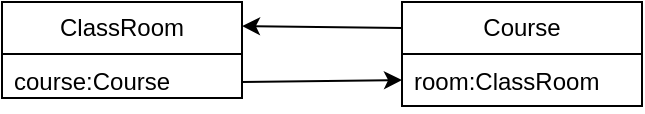 <mxfile version="22.0.8" type="google">
  <diagram name="第 1 页" id="5WhzD5HZNhaf63FrLcH3">
    <mxGraphModel grid="1" page="1" gridSize="10" guides="1" tooltips="1" connect="1" arrows="1" fold="1" pageScale="1" pageWidth="827" pageHeight="1169" math="0" shadow="0">
      <root>
        <mxCell id="0" />
        <mxCell id="1" parent="0" />
        <mxCell id="EX1Cw30szl0ifoDxCqmH-6" value="ClassRoom" style="swimlane;fontStyle=0;childLayout=stackLayout;horizontal=1;startSize=26;fillColor=none;horizontalStack=0;resizeParent=1;resizeParentMax=0;resizeLast=0;collapsible=1;marginBottom=0;whiteSpace=wrap;html=1;" vertex="1" parent="1">
          <mxGeometry x="200" y="280" width="120" height="48" as="geometry" />
        </mxCell>
        <mxCell id="EX1Cw30szl0ifoDxCqmH-7" value="course:Course" style="text;strokeColor=none;fillColor=none;align=left;verticalAlign=top;spacingLeft=4;spacingRight=4;overflow=hidden;rotatable=0;points=[[0,0.5],[1,0.5]];portConstraint=eastwest;whiteSpace=wrap;html=1;" vertex="1" parent="EX1Cw30szl0ifoDxCqmH-6">
          <mxGeometry y="26" width="120" height="22" as="geometry" />
        </mxCell>
        <mxCell id="EX1Cw30szl0ifoDxCqmH-10" value="Course" style="swimlane;fontStyle=0;childLayout=stackLayout;horizontal=1;startSize=26;fillColor=none;horizontalStack=0;resizeParent=1;resizeParentMax=0;resizeLast=0;collapsible=1;marginBottom=0;whiteSpace=wrap;html=1;" vertex="1" parent="1">
          <mxGeometry x="400" y="280" width="120" height="52" as="geometry" />
        </mxCell>
        <mxCell id="EX1Cw30szl0ifoDxCqmH-11" value="room:ClassRoom" style="text;strokeColor=none;fillColor=none;align=left;verticalAlign=top;spacingLeft=4;spacingRight=4;overflow=hidden;rotatable=0;points=[[0,0.5],[1,0.5]];portConstraint=eastwest;whiteSpace=wrap;html=1;" vertex="1" parent="EX1Cw30szl0ifoDxCqmH-10">
          <mxGeometry y="26" width="120" height="26" as="geometry" />
        </mxCell>
        <mxCell id="EX1Cw30szl0ifoDxCqmH-14" value="" style="endArrow=classic;html=1;rounded=0;entryX=1;entryY=0.25;entryDx=0;entryDy=0;exitX=0;exitY=0.25;exitDx=0;exitDy=0;" edge="1" parent="1" source="EX1Cw30szl0ifoDxCqmH-10" target="EX1Cw30szl0ifoDxCqmH-6">
          <mxGeometry width="50" height="50" relative="1" as="geometry">
            <mxPoint x="390" y="380" as="sourcePoint" />
            <mxPoint x="440" y="330" as="targetPoint" />
          </mxGeometry>
        </mxCell>
        <mxCell id="EX1Cw30szl0ifoDxCqmH-15" value="" style="endArrow=classic;html=1;rounded=0;entryX=0;entryY=0.5;entryDx=0;entryDy=0;" edge="1" parent="1" target="EX1Cw30szl0ifoDxCqmH-11">
          <mxGeometry width="50" height="50" relative="1" as="geometry">
            <mxPoint x="320" y="320" as="sourcePoint" />
            <mxPoint x="440" y="330" as="targetPoint" />
          </mxGeometry>
        </mxCell>
      </root>
    </mxGraphModel>
  </diagram>
</mxfile>
